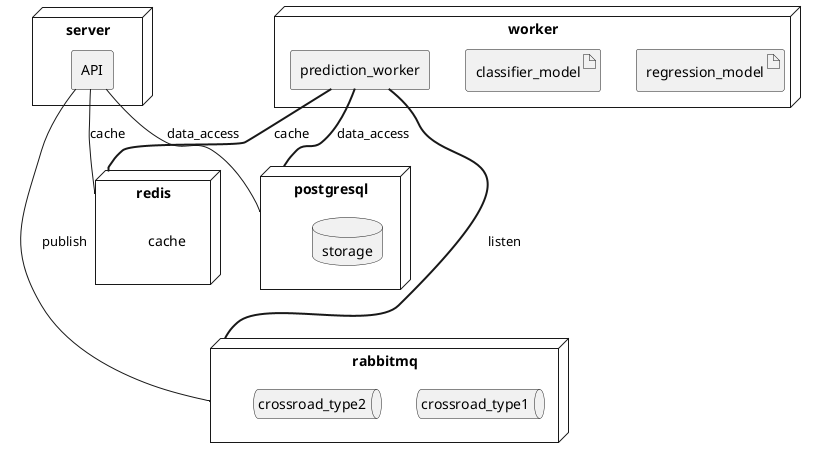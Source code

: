 @startuml depl

node server {
    agent API
}

node worker {
    artifact regression_model
    artifact classifier_model
    agent prediction_worker
}

node redis {
    label cache
}

node postgresql {
    database storage
}
node rabbitmq {
    queue crossroad_type1
    queue crossroad_type2
}


API -- redis : cache
API -- postgresql : data_access
API --- rabbitmq : publish
prediction_worker === rabbitmq : listen
prediction_worker == postgresql : data_access
prediction_worker == redis : cache

@enduml
